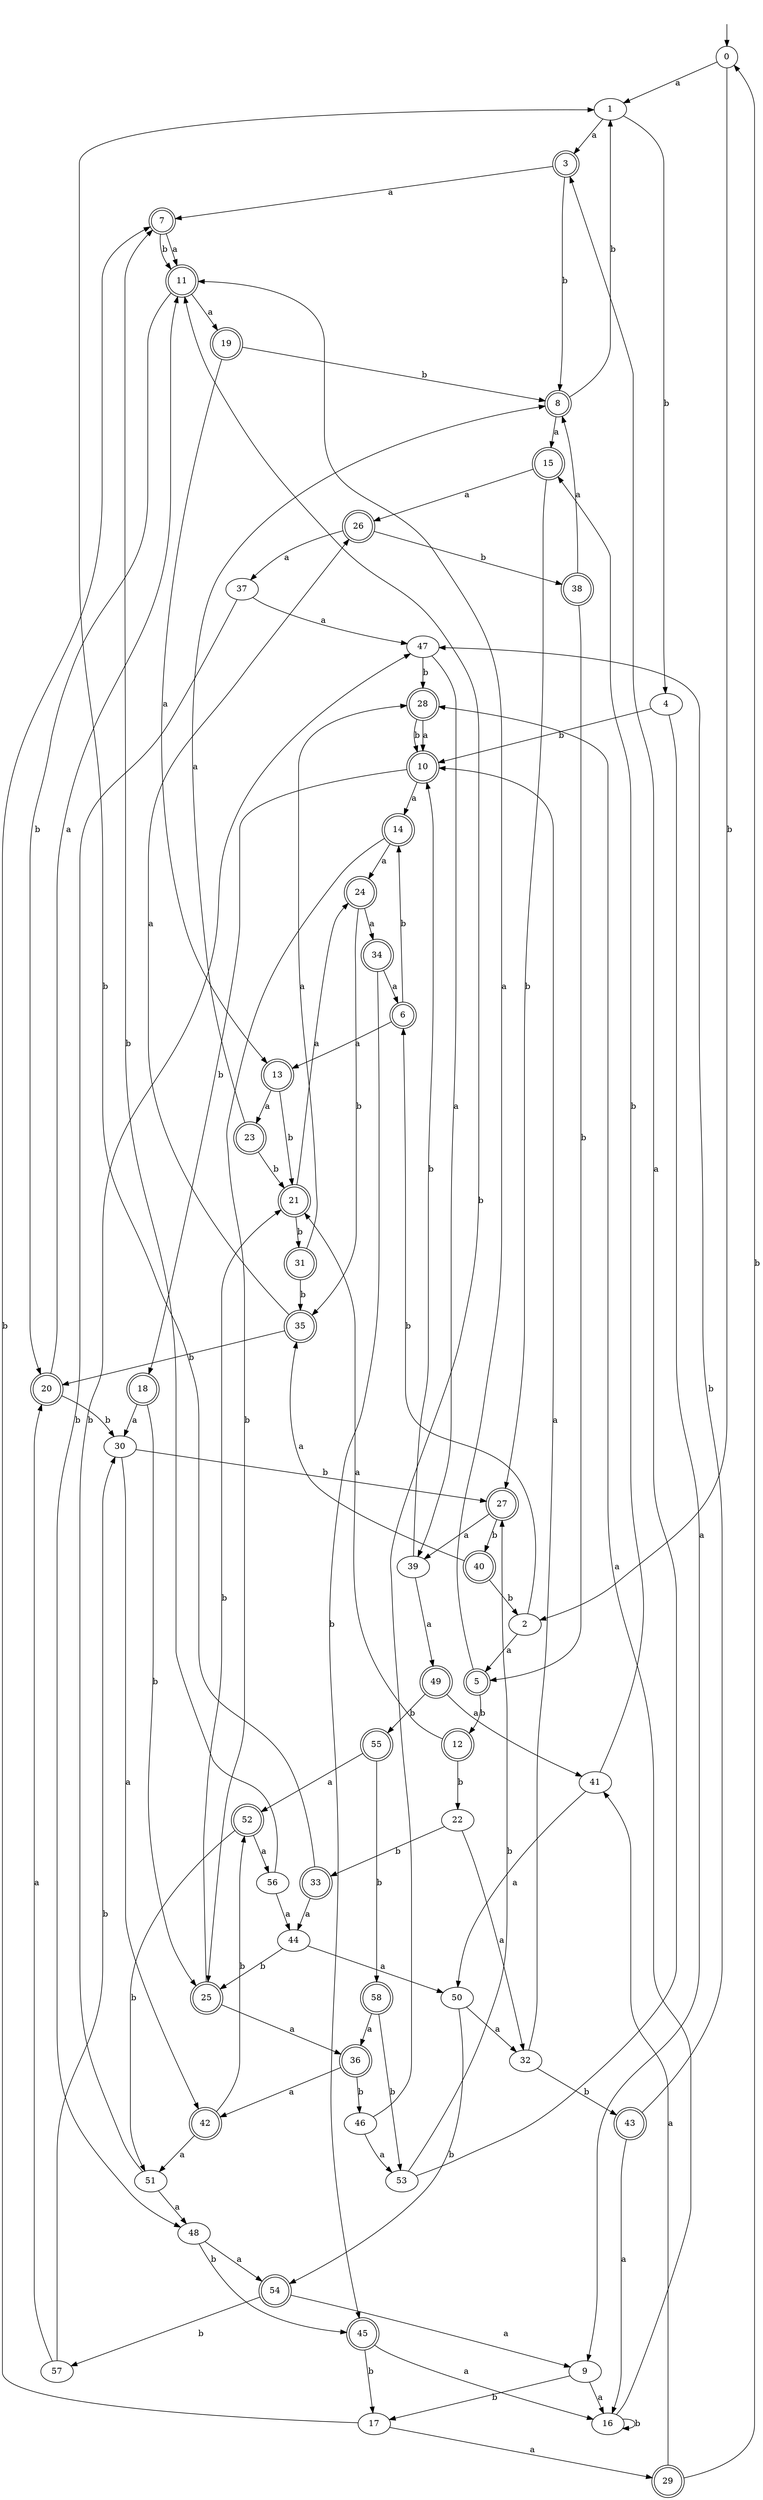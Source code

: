 digraph RandomDFA {
  __start0 [label="", shape=none];
  __start0 -> 0 [label=""];
  0 [shape=circle]
  0 -> 1 [label="a"]
  0 -> 2 [label="b"]
  1
  1 -> 3 [label="a"]
  1 -> 4 [label="b"]
  2
  2 -> 5 [label="a"]
  2 -> 6 [label="b"]
  3 [shape=doublecircle]
  3 -> 7 [label="a"]
  3 -> 8 [label="b"]
  4
  4 -> 9 [label="a"]
  4 -> 10 [label="b"]
  5 [shape=doublecircle]
  5 -> 11 [label="a"]
  5 -> 12 [label="b"]
  6 [shape=doublecircle]
  6 -> 13 [label="a"]
  6 -> 14 [label="b"]
  7 [shape=doublecircle]
  7 -> 11 [label="a"]
  7 -> 11 [label="b"]
  8 [shape=doublecircle]
  8 -> 15 [label="a"]
  8 -> 1 [label="b"]
  9
  9 -> 16 [label="a"]
  9 -> 17 [label="b"]
  10 [shape=doublecircle]
  10 -> 14 [label="a"]
  10 -> 18 [label="b"]
  11 [shape=doublecircle]
  11 -> 19 [label="a"]
  11 -> 20 [label="b"]
  12 [shape=doublecircle]
  12 -> 21 [label="a"]
  12 -> 22 [label="b"]
  13 [shape=doublecircle]
  13 -> 23 [label="a"]
  13 -> 21 [label="b"]
  14 [shape=doublecircle]
  14 -> 24 [label="a"]
  14 -> 25 [label="b"]
  15 [shape=doublecircle]
  15 -> 26 [label="a"]
  15 -> 27 [label="b"]
  16
  16 -> 28 [label="a"]
  16 -> 16 [label="b"]
  17
  17 -> 29 [label="a"]
  17 -> 7 [label="b"]
  18 [shape=doublecircle]
  18 -> 30 [label="a"]
  18 -> 25 [label="b"]
  19 [shape=doublecircle]
  19 -> 13 [label="a"]
  19 -> 8 [label="b"]
  20 [shape=doublecircle]
  20 -> 11 [label="a"]
  20 -> 30 [label="b"]
  21 [shape=doublecircle]
  21 -> 24 [label="a"]
  21 -> 31 [label="b"]
  22
  22 -> 32 [label="a"]
  22 -> 33 [label="b"]
  23 [shape=doublecircle]
  23 -> 8 [label="a"]
  23 -> 21 [label="b"]
  24 [shape=doublecircle]
  24 -> 34 [label="a"]
  24 -> 35 [label="b"]
  25 [shape=doublecircle]
  25 -> 36 [label="a"]
  25 -> 21 [label="b"]
  26 [shape=doublecircle]
  26 -> 37 [label="a"]
  26 -> 38 [label="b"]
  27 [shape=doublecircle]
  27 -> 39 [label="a"]
  27 -> 40 [label="b"]
  28 [shape=doublecircle]
  28 -> 10 [label="a"]
  28 -> 10 [label="b"]
  29 [shape=doublecircle]
  29 -> 41 [label="a"]
  29 -> 0 [label="b"]
  30
  30 -> 42 [label="a"]
  30 -> 27 [label="b"]
  31 [shape=doublecircle]
  31 -> 28 [label="a"]
  31 -> 35 [label="b"]
  32
  32 -> 10 [label="a"]
  32 -> 43 [label="b"]
  33 [shape=doublecircle]
  33 -> 44 [label="a"]
  33 -> 1 [label="b"]
  34 [shape=doublecircle]
  34 -> 6 [label="a"]
  34 -> 45 [label="b"]
  35 [shape=doublecircle]
  35 -> 26 [label="a"]
  35 -> 20 [label="b"]
  36 [shape=doublecircle]
  36 -> 42 [label="a"]
  36 -> 46 [label="b"]
  37
  37 -> 47 [label="a"]
  37 -> 48 [label="b"]
  38 [shape=doublecircle]
  38 -> 8 [label="a"]
  38 -> 5 [label="b"]
  39
  39 -> 49 [label="a"]
  39 -> 10 [label="b"]
  40 [shape=doublecircle]
  40 -> 35 [label="a"]
  40 -> 2 [label="b"]
  41
  41 -> 50 [label="a"]
  41 -> 15 [label="b"]
  42 [shape=doublecircle]
  42 -> 51 [label="a"]
  42 -> 52 [label="b"]
  43 [shape=doublecircle]
  43 -> 16 [label="a"]
  43 -> 47 [label="b"]
  44
  44 -> 50 [label="a"]
  44 -> 25 [label="b"]
  45 [shape=doublecircle]
  45 -> 16 [label="a"]
  45 -> 17 [label="b"]
  46
  46 -> 53 [label="a"]
  46 -> 11 [label="b"]
  47
  47 -> 39 [label="a"]
  47 -> 28 [label="b"]
  48
  48 -> 54 [label="a"]
  48 -> 45 [label="b"]
  49 [shape=doublecircle]
  49 -> 41 [label="a"]
  49 -> 55 [label="b"]
  50
  50 -> 32 [label="a"]
  50 -> 54 [label="b"]
  51
  51 -> 48 [label="a"]
  51 -> 47 [label="b"]
  52 [shape=doublecircle]
  52 -> 56 [label="a"]
  52 -> 51 [label="b"]
  53
  53 -> 3 [label="a"]
  53 -> 27 [label="b"]
  54 [shape=doublecircle]
  54 -> 9 [label="a"]
  54 -> 57 [label="b"]
  55 [shape=doublecircle]
  55 -> 52 [label="a"]
  55 -> 58 [label="b"]
  56
  56 -> 44 [label="a"]
  56 -> 7 [label="b"]
  57
  57 -> 20 [label="a"]
  57 -> 30 [label="b"]
  58 [shape=doublecircle]
  58 -> 36 [label="a"]
  58 -> 53 [label="b"]
}
